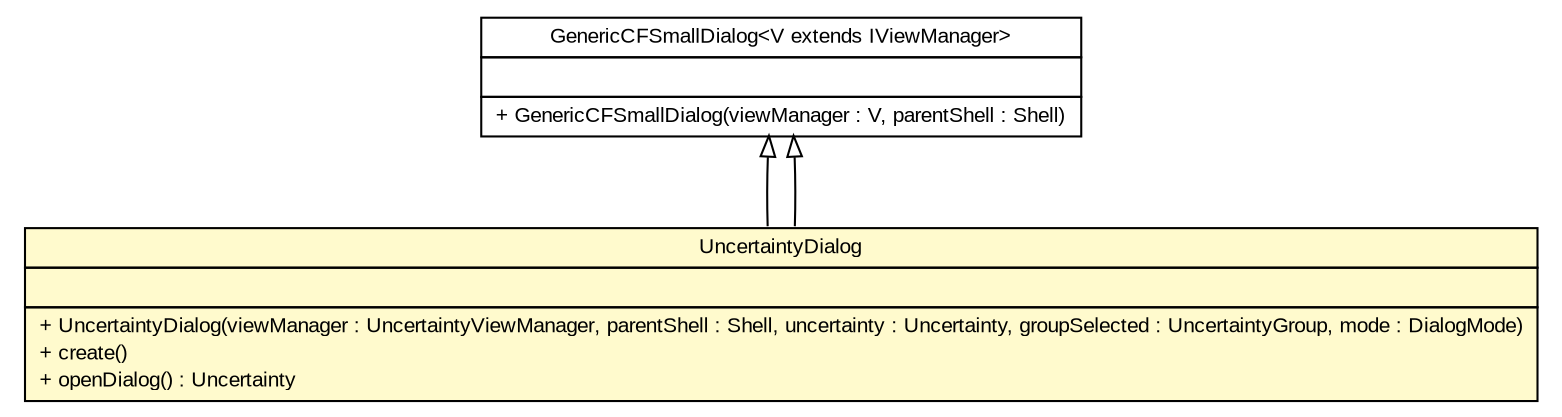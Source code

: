 #!/usr/local/bin/dot
#
# Class diagram 
# Generated by UMLGraph version R5_6-24-gf6e263 (http://www.umlgraph.org/)
#

digraph G {
	edge [fontname="arial",fontsize=10,labelfontname="arial",labelfontsize=10];
	node [fontname="arial",fontsize=10,shape=plaintext];
	nodesep=0.25;
	ranksep=0.5;
	// gov.sandia.cf.parts.dialogs.GenericCFSmallDialog<V extends gov.sandia.cf.parts.ui.IViewManager>
	c424465 [label=<<table title="gov.sandia.cf.parts.dialogs.GenericCFSmallDialog" border="0" cellborder="1" cellspacing="0" cellpadding="2" port="p" href="../../dialogs/GenericCFSmallDialog.html">
		<tr><td><table border="0" cellspacing="0" cellpadding="1">
<tr><td align="center" balign="center"> GenericCFSmallDialog&lt;V extends IViewManager&gt; </td></tr>
		</table></td></tr>
		<tr><td><table border="0" cellspacing="0" cellpadding="1">
<tr><td align="left" balign="left">  </td></tr>
		</table></td></tr>
		<tr><td><table border="0" cellspacing="0" cellpadding="1">
<tr><td align="left" balign="left"> + GenericCFSmallDialog(viewManager : V, parentShell : Shell) </td></tr>
		</table></td></tr>
		</table>>, URL="../../dialogs/GenericCFSmallDialog.html", fontname="arial", fontcolor="black", fontsize=10.0];
	// gov.sandia.cf.parts.ui.uncertainty.UncertaintyDialog
	c424615 [label=<<table title="gov.sandia.cf.parts.ui.uncertainty.UncertaintyDialog" border="0" cellborder="1" cellspacing="0" cellpadding="2" port="p" bgcolor="lemonChiffon" href="./UncertaintyDialog.html">
		<tr><td><table border="0" cellspacing="0" cellpadding="1">
<tr><td align="center" balign="center"> UncertaintyDialog </td></tr>
		</table></td></tr>
		<tr><td><table border="0" cellspacing="0" cellpadding="1">
<tr><td align="left" balign="left">  </td></tr>
		</table></td></tr>
		<tr><td><table border="0" cellspacing="0" cellpadding="1">
<tr><td align="left" balign="left"> + UncertaintyDialog(viewManager : UncertaintyViewManager, parentShell : Shell, uncertainty : Uncertainty, groupSelected : UncertaintyGroup, mode : DialogMode) </td></tr>
<tr><td align="left" balign="left"> + create() </td></tr>
<tr><td align="left" balign="left"> + openDialog() : Uncertainty </td></tr>
		</table></td></tr>
		</table>>, URL="./UncertaintyDialog.html", fontname="arial", fontcolor="black", fontsize=10.0];
	//gov.sandia.cf.parts.ui.uncertainty.UncertaintyDialog extends gov.sandia.cf.parts.dialogs.GenericCFSmallDialog<gov.sandia.cf.parts.ui.uncertainty.UncertaintyViewManager>
	c424465:p -> c424615:p [dir=back,arrowtail=empty];
	//gov.sandia.cf.parts.ui.uncertainty.UncertaintyDialog extends gov.sandia.cf.parts.dialogs.GenericCFSmallDialog<gov.sandia.cf.parts.ui.uncertainty.UncertaintyViewManager>
	c424465:p -> c424615:p [dir=back,arrowtail=empty];
}

